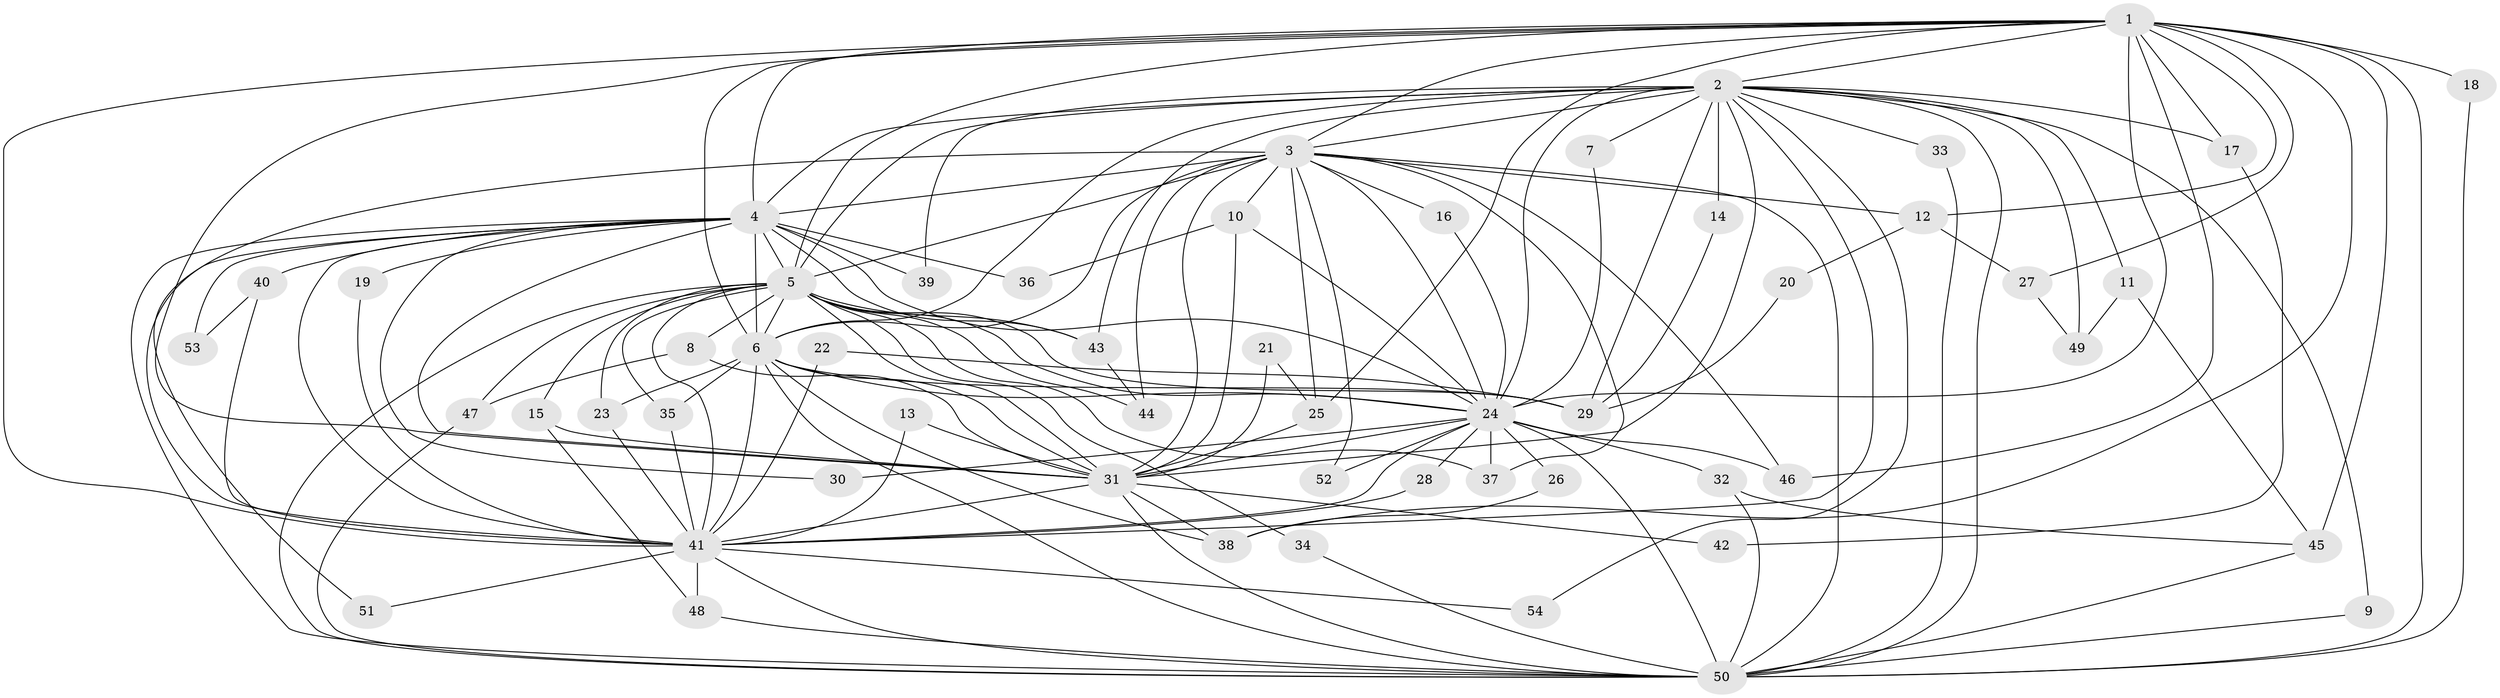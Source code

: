 // original degree distribution, {18: 0.012987012987012988, 20: 0.025974025974025976, 21: 0.012987012987012988, 19: 0.03896103896103896, 22: 0.012987012987012988, 17: 0.012987012987012988, 13: 0.012987012987012988, 4: 0.09090909090909091, 3: 0.19480519480519481, 2: 0.5584415584415584, 6: 0.012987012987012988, 5: 0.012987012987012988}
// Generated by graph-tools (version 1.1) at 2025/36/03/04/25 23:36:20]
// undirected, 54 vertices, 147 edges
graph export_dot {
  node [color=gray90,style=filled];
  1;
  2;
  3;
  4;
  5;
  6;
  7;
  8;
  9;
  10;
  11;
  12;
  13;
  14;
  15;
  16;
  17;
  18;
  19;
  20;
  21;
  22;
  23;
  24;
  25;
  26;
  27;
  28;
  29;
  30;
  31;
  32;
  33;
  34;
  35;
  36;
  37;
  38;
  39;
  40;
  41;
  42;
  43;
  44;
  45;
  46;
  47;
  48;
  49;
  50;
  51;
  52;
  53;
  54;
  1 -- 2 [weight=1.0];
  1 -- 3 [weight=1.0];
  1 -- 4 [weight=1.0];
  1 -- 5 [weight=1.0];
  1 -- 6 [weight=1.0];
  1 -- 12 [weight=1.0];
  1 -- 17 [weight=1.0];
  1 -- 18 [weight=1.0];
  1 -- 24 [weight=2.0];
  1 -- 25 [weight=1.0];
  1 -- 27 [weight=1.0];
  1 -- 31 [weight=1.0];
  1 -- 38 [weight=1.0];
  1 -- 41 [weight=1.0];
  1 -- 45 [weight=2.0];
  1 -- 46 [weight=1.0];
  1 -- 50 [weight=2.0];
  2 -- 3 [weight=1.0];
  2 -- 4 [weight=1.0];
  2 -- 5 [weight=1.0];
  2 -- 6 [weight=1.0];
  2 -- 7 [weight=2.0];
  2 -- 9 [weight=1.0];
  2 -- 11 [weight=1.0];
  2 -- 14 [weight=1.0];
  2 -- 17 [weight=1.0];
  2 -- 24 [weight=1.0];
  2 -- 29 [weight=1.0];
  2 -- 31 [weight=1.0];
  2 -- 33 [weight=1.0];
  2 -- 39 [weight=1.0];
  2 -- 41 [weight=1.0];
  2 -- 43 [weight=1.0];
  2 -- 49 [weight=1.0];
  2 -- 50 [weight=1.0];
  2 -- 54 [weight=1.0];
  3 -- 4 [weight=1.0];
  3 -- 5 [weight=1.0];
  3 -- 6 [weight=1.0];
  3 -- 10 [weight=1.0];
  3 -- 12 [weight=1.0];
  3 -- 16 [weight=1.0];
  3 -- 24 [weight=1.0];
  3 -- 25 [weight=1.0];
  3 -- 31 [weight=2.0];
  3 -- 37 [weight=1.0];
  3 -- 41 [weight=2.0];
  3 -- 44 [weight=1.0];
  3 -- 46 [weight=1.0];
  3 -- 50 [weight=1.0];
  3 -- 52 [weight=1.0];
  4 -- 5 [weight=1.0];
  4 -- 6 [weight=1.0];
  4 -- 19 [weight=1.0];
  4 -- 24 [weight=1.0];
  4 -- 30 [weight=1.0];
  4 -- 31 [weight=1.0];
  4 -- 36 [weight=1.0];
  4 -- 39 [weight=1.0];
  4 -- 40 [weight=1.0];
  4 -- 41 [weight=1.0];
  4 -- 43 [weight=1.0];
  4 -- 50 [weight=1.0];
  4 -- 51 [weight=1.0];
  4 -- 53 [weight=1.0];
  5 -- 6 [weight=1.0];
  5 -- 8 [weight=1.0];
  5 -- 15 [weight=1.0];
  5 -- 23 [weight=1.0];
  5 -- 24 [weight=1.0];
  5 -- 29 [weight=1.0];
  5 -- 31 [weight=1.0];
  5 -- 34 [weight=1.0];
  5 -- 35 [weight=1.0];
  5 -- 37 [weight=1.0];
  5 -- 41 [weight=1.0];
  5 -- 43 [weight=1.0];
  5 -- 44 [weight=1.0];
  5 -- 47 [weight=1.0];
  5 -- 50 [weight=1.0];
  6 -- 23 [weight=1.0];
  6 -- 24 [weight=1.0];
  6 -- 29 [weight=1.0];
  6 -- 31 [weight=1.0];
  6 -- 35 [weight=1.0];
  6 -- 38 [weight=1.0];
  6 -- 41 [weight=1.0];
  6 -- 50 [weight=1.0];
  7 -- 24 [weight=1.0];
  8 -- 31 [weight=1.0];
  8 -- 47 [weight=1.0];
  9 -- 50 [weight=1.0];
  10 -- 24 [weight=1.0];
  10 -- 31 [weight=1.0];
  10 -- 36 [weight=1.0];
  11 -- 45 [weight=1.0];
  11 -- 49 [weight=1.0];
  12 -- 20 [weight=1.0];
  12 -- 27 [weight=1.0];
  13 -- 31 [weight=1.0];
  13 -- 41 [weight=1.0];
  14 -- 29 [weight=1.0];
  15 -- 31 [weight=1.0];
  15 -- 48 [weight=1.0];
  16 -- 24 [weight=1.0];
  17 -- 42 [weight=1.0];
  18 -- 50 [weight=1.0];
  19 -- 41 [weight=1.0];
  20 -- 29 [weight=1.0];
  21 -- 25 [weight=1.0];
  21 -- 31 [weight=2.0];
  22 -- 29 [weight=1.0];
  22 -- 41 [weight=1.0];
  23 -- 41 [weight=1.0];
  24 -- 26 [weight=1.0];
  24 -- 28 [weight=1.0];
  24 -- 30 [weight=1.0];
  24 -- 31 [weight=1.0];
  24 -- 32 [weight=1.0];
  24 -- 37 [weight=1.0];
  24 -- 41 [weight=1.0];
  24 -- 46 [weight=1.0];
  24 -- 50 [weight=1.0];
  24 -- 52 [weight=1.0];
  25 -- 31 [weight=1.0];
  26 -- 38 [weight=1.0];
  27 -- 49 [weight=1.0];
  28 -- 41 [weight=1.0];
  31 -- 38 [weight=1.0];
  31 -- 41 [weight=1.0];
  31 -- 42 [weight=1.0];
  31 -- 50 [weight=1.0];
  32 -- 45 [weight=1.0];
  32 -- 50 [weight=1.0];
  33 -- 50 [weight=1.0];
  34 -- 50 [weight=1.0];
  35 -- 41 [weight=1.0];
  40 -- 41 [weight=2.0];
  40 -- 53 [weight=1.0];
  41 -- 48 [weight=1.0];
  41 -- 50 [weight=1.0];
  41 -- 51 [weight=1.0];
  41 -- 54 [weight=1.0];
  43 -- 44 [weight=1.0];
  45 -- 50 [weight=1.0];
  47 -- 50 [weight=1.0];
  48 -- 50 [weight=1.0];
}
